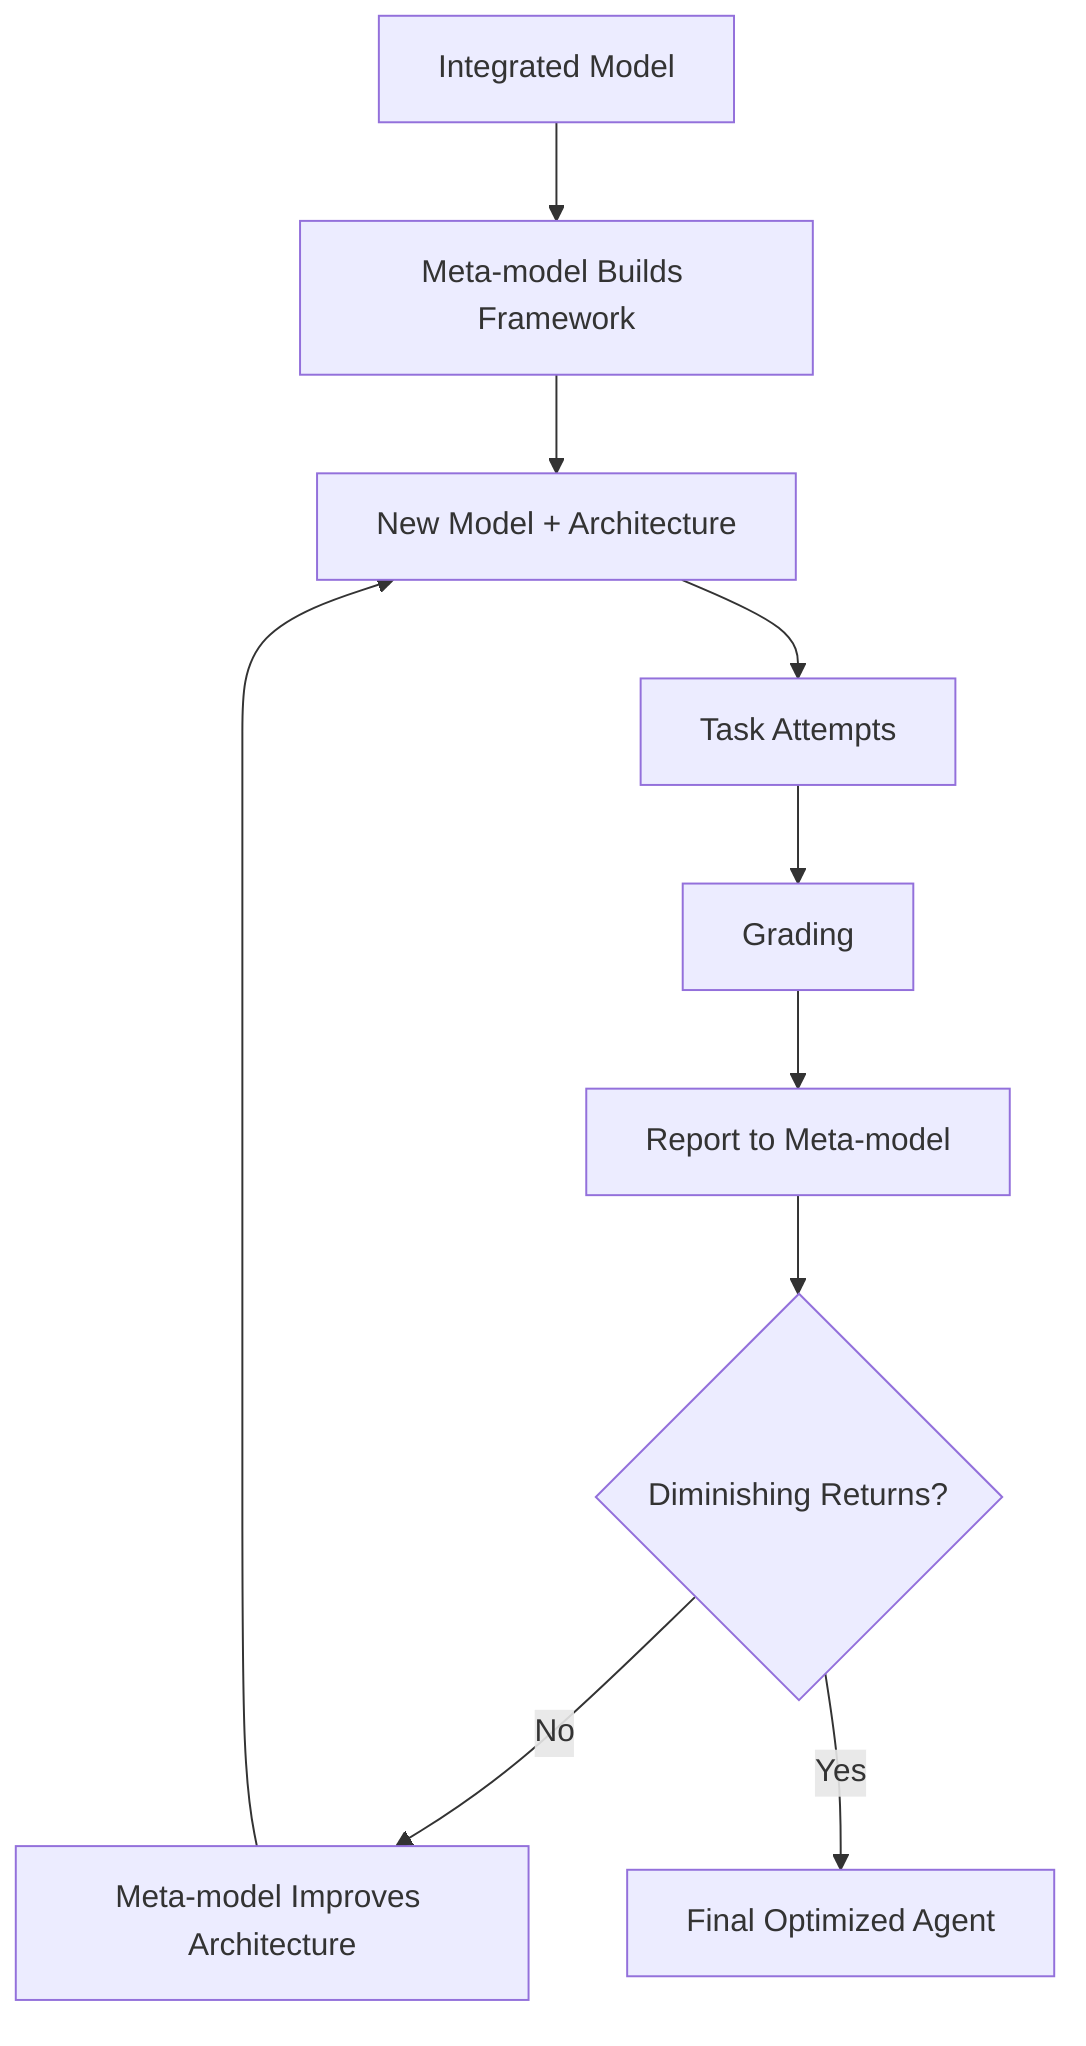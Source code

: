 graph TD
    A[Integrated Model] --> B[Meta-model Builds Framework]
    B --> C[New Model + Architecture]
    C --> D[Task Attempts]
    D --> E[Grading]
    E --> F[Report to Meta-model]
    F --> G{Diminishing Returns?}
    G -->|No| H[Meta-model Improves Architecture]
    H --> C
    G -->|Yes| I[Final Optimized Agent]